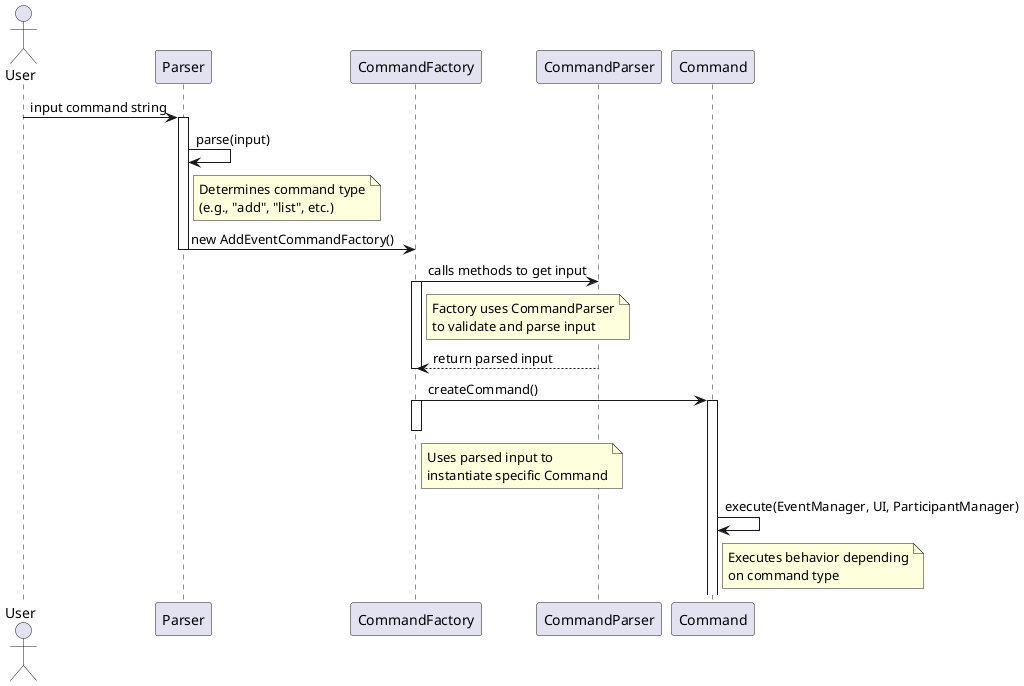 @startuml
actor User

User -> Parser : input command string
activate Parser

Parser -> Parser : parse(input)
note right of Parser : Determines command type\n(e.g., "add", "list", etc.)

Parser -> CommandFactory : new AddEventCommandFactory()
deactivate Parser

CommandFactory -> CommandParser : calls methods to get input
activate CommandFactory
note right of CommandFactory : Factory uses CommandParser\nto validate and parse input

CommandParser --> CommandFactory : return parsed input
deactivate CommandFactory

CommandFactory -> Command : createCommand()
activate CommandFactory
note right of CommandFactory : Uses parsed input to\ninstantiate specific Command
deactivate CommandFactory

activate Command
Command -> Command : execute(EventManager, UI, ParticipantManager)
note right of Command : Executes behavior depending\non command type

@enduml